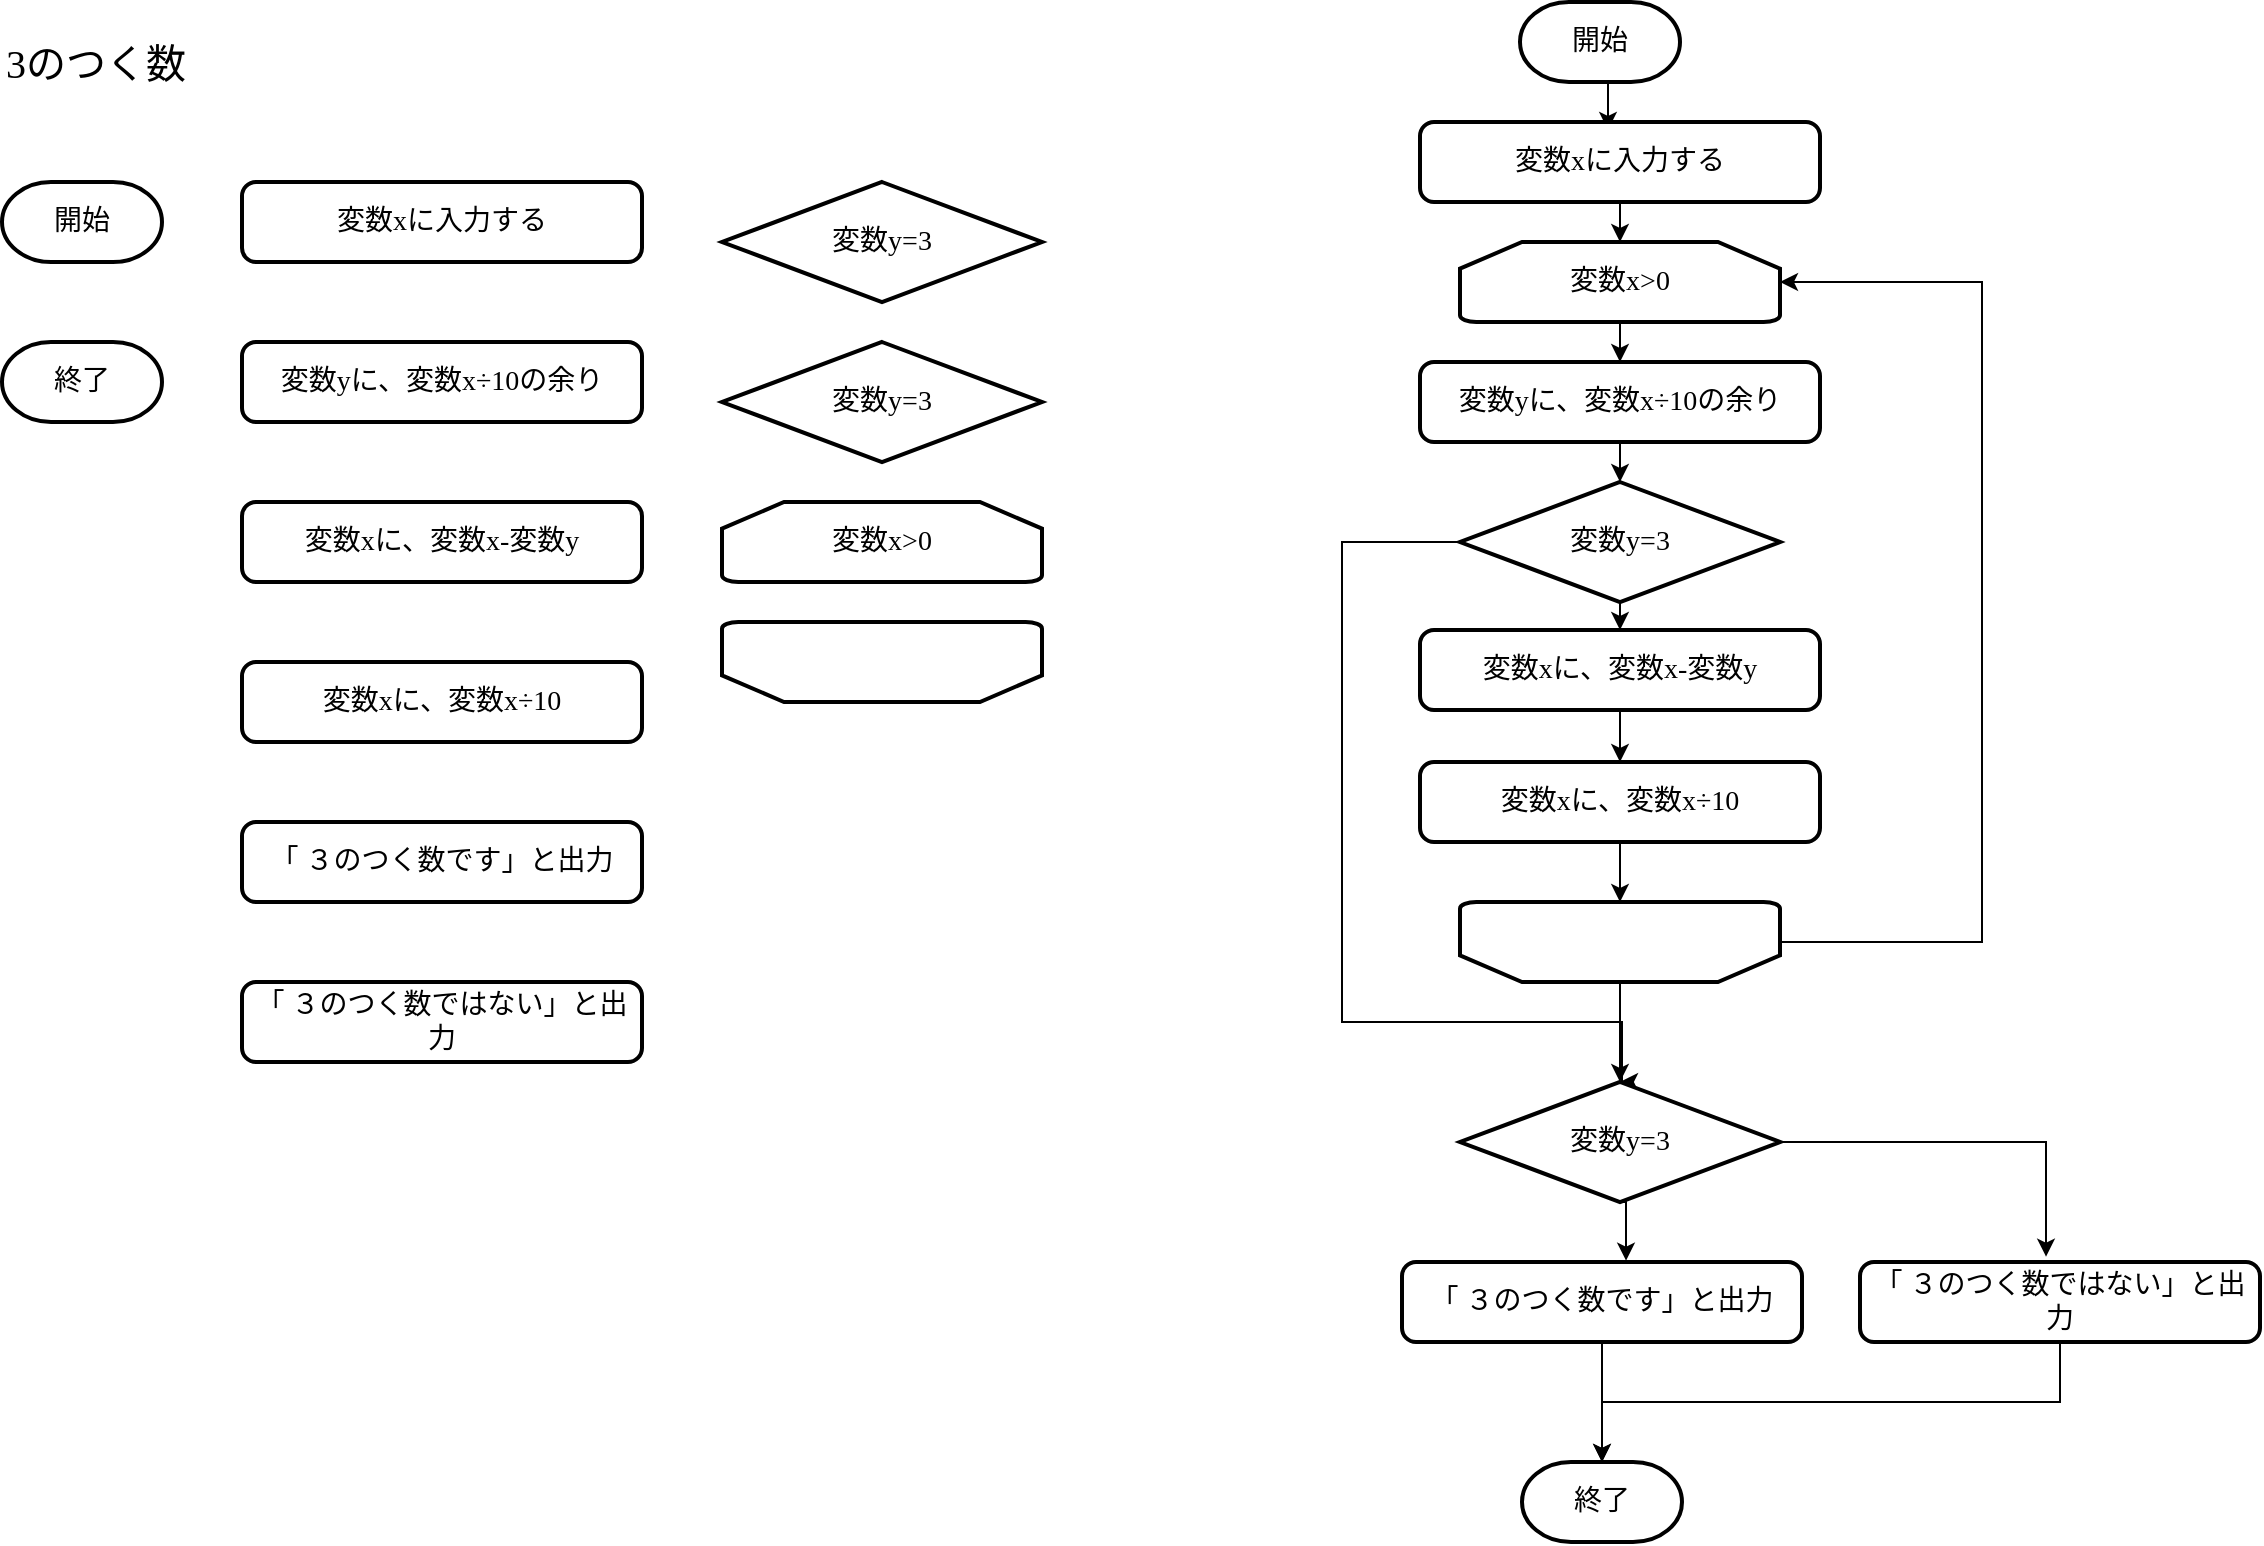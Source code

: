 <mxfile version="21.3.7" type="device">
  <diagram name="ページ1" id="D5p3RVC4t98DR3PqROP9">
    <mxGraphModel dx="1178" dy="786" grid="1" gridSize="10" guides="1" tooltips="1" connect="1" arrows="1" fold="1" page="1" pageScale="1" pageWidth="1169" pageHeight="827" math="0" shadow="0">
      <root>
        <mxCell id="0" />
        <mxCell id="1" parent="0" />
        <mxCell id="StKes1Bay4Hae8yV6QAt-1" value="開始" style="strokeWidth=2;html=1;shape=mxgraph.flowchart.terminator;whiteSpace=wrap;fontSize=14;fontFamily=BIZ UDPGothic;" parent="1" vertex="1">
          <mxGeometry x="40" y="120" width="80" height="40" as="geometry" />
        </mxCell>
        <mxCell id="StKes1Bay4Hae8yV6QAt-2" value="終了" style="strokeWidth=2;html=1;shape=mxgraph.flowchart.terminator;whiteSpace=wrap;fontSize=14;fontFamily=BIZ UDPGothic;" parent="1" vertex="1">
          <mxGeometry x="40" y="200" width="80" height="40" as="geometry" />
        </mxCell>
        <mxCell id="StKes1Bay4Hae8yV6QAt-3" value="&lt;div style=&quot;font-size: 14px;&quot;&gt;変数xに入力する&lt;/div&gt;" style="rounded=1;whiteSpace=wrap;html=1;absoluteArcSize=1;arcSize=14;strokeWidth=2;fontSize=14;fontFamily=BIZ UDPGothic;" parent="1" vertex="1">
          <mxGeometry x="160" y="120" width="200" height="40" as="geometry" />
        </mxCell>
        <mxCell id="9aM1dBj8owvEj4xOFZrg-10" value="3のつく数" style="text;html=1;strokeColor=none;fillColor=none;align=left;verticalAlign=middle;whiteSpace=wrap;rounded=0;fontSize=20;fontFamily=BIZ UDPGothic;" parent="1" vertex="1">
          <mxGeometry x="40" y="40" width="480" height="40" as="geometry" />
        </mxCell>
        <mxCell id="D7fSjAbkDVPHjdvhgrvn-4" value="&lt;div style=&quot;font-size: 14px;&quot;&gt;変数x&amp;gt;0&lt;/div&gt;" style="strokeWidth=2;html=1;shape=mxgraph.flowchart.loop_limit;whiteSpace=wrap;fontSize=14;fontFamily=BIZ UDPGothic;" vertex="1" parent="1">
          <mxGeometry x="400" y="280" width="160" height="40" as="geometry" />
        </mxCell>
        <mxCell id="D7fSjAbkDVPHjdvhgrvn-5" value="" style="strokeWidth=2;html=1;shape=mxgraph.flowchart.loop_limit;whiteSpace=wrap;direction=west;fontSize=14;fontFamily=BIZ UDPGothic;" vertex="1" parent="1">
          <mxGeometry x="400" y="340" width="160" height="40" as="geometry" />
        </mxCell>
        <mxCell id="D7fSjAbkDVPHjdvhgrvn-6" value="&lt;div style=&quot;font-size: 14px;&quot;&gt;変数y=3&lt;/div&gt;" style="strokeWidth=2;html=1;shape=mxgraph.flowchart.decision;whiteSpace=wrap;fontSize=14;fontFamily=BIZ UDPGothic;" vertex="1" parent="1">
          <mxGeometry x="400" y="120" width="160" height="60" as="geometry" />
        </mxCell>
        <mxCell id="D7fSjAbkDVPHjdvhgrvn-7" value="&lt;div style=&quot;font-size: 14px;&quot;&gt;&lt;div&gt;変数yに、変数x÷10の余り&lt;/div&gt;&lt;/div&gt;" style="rounded=1;whiteSpace=wrap;html=1;absoluteArcSize=1;arcSize=14;strokeWidth=2;fontSize=14;fontFamily=BIZ UDPGothic;" vertex="1" parent="1">
          <mxGeometry x="160" y="200" width="200" height="40" as="geometry" />
        </mxCell>
        <mxCell id="D7fSjAbkDVPHjdvhgrvn-8" value="&lt;div style=&quot;font-size: 14px;&quot;&gt;&lt;div&gt;変数xに、変数x-変数y&lt;/div&gt;&lt;/div&gt;" style="rounded=1;whiteSpace=wrap;html=1;absoluteArcSize=1;arcSize=14;strokeWidth=2;fontSize=14;fontFamily=BIZ UDPGothic;" vertex="1" parent="1">
          <mxGeometry x="160" y="280" width="200" height="40" as="geometry" />
        </mxCell>
        <mxCell id="D7fSjAbkDVPHjdvhgrvn-9" value="&lt;div style=&quot;font-size: 14px;&quot;&gt;&lt;div&gt;変数xに、変数x÷10&lt;/div&gt;&lt;/div&gt;" style="rounded=1;whiteSpace=wrap;html=1;absoluteArcSize=1;arcSize=14;strokeWidth=2;fontSize=14;fontFamily=BIZ UDPGothic;" vertex="1" parent="1">
          <mxGeometry x="160" y="360" width="200" height="40" as="geometry" />
        </mxCell>
        <mxCell id="D7fSjAbkDVPHjdvhgrvn-10" value="&lt;div style=&quot;&quot;&gt;&lt;div style=&quot;&quot;&gt;「 ３のつく数です」と出力&lt;/div&gt;&lt;/div&gt;" style="rounded=1;whiteSpace=wrap;html=1;absoluteArcSize=1;arcSize=14;strokeWidth=2;fontSize=14;fontFamily=BIZ UDPGothic;" vertex="1" parent="1">
          <mxGeometry x="160" y="440" width="200" height="40" as="geometry" />
        </mxCell>
        <mxCell id="D7fSjAbkDVPHjdvhgrvn-11" value="&lt;div style=&quot;&quot;&gt;&lt;div style=&quot;&quot;&gt;「 ３のつく数ではない」と出力&lt;/div&gt;&lt;/div&gt;" style="rounded=1;whiteSpace=wrap;html=1;absoluteArcSize=1;arcSize=14;strokeWidth=2;fontSize=14;fontFamily=BIZ UDPGothic;" vertex="1" parent="1">
          <mxGeometry x="160" y="520" width="200" height="40" as="geometry" />
        </mxCell>
        <mxCell id="D7fSjAbkDVPHjdvhgrvn-25" style="edgeStyle=orthogonalEdgeStyle;rounded=0;orthogonalLoop=1;jettySize=auto;html=1;exitX=0.5;exitY=1;exitDx=0;exitDy=0;exitPerimeter=0;entryX=0.47;entryY=0.1;entryDx=0;entryDy=0;entryPerimeter=0;" edge="1" parent="1" source="D7fSjAbkDVPHjdvhgrvn-12" target="D7fSjAbkDVPHjdvhgrvn-14">
          <mxGeometry relative="1" as="geometry" />
        </mxCell>
        <mxCell id="D7fSjAbkDVPHjdvhgrvn-12" value="開始" style="strokeWidth=2;html=1;shape=mxgraph.flowchart.terminator;whiteSpace=wrap;fontSize=14;fontFamily=BIZ UDPGothic;" vertex="1" parent="1">
          <mxGeometry x="799" y="30" width="80" height="40" as="geometry" />
        </mxCell>
        <mxCell id="D7fSjAbkDVPHjdvhgrvn-13" value="終了" style="strokeWidth=2;html=1;shape=mxgraph.flowchart.terminator;whiteSpace=wrap;fontSize=14;fontFamily=BIZ UDPGothic;" vertex="1" parent="1">
          <mxGeometry x="800" y="760" width="80" height="40" as="geometry" />
        </mxCell>
        <mxCell id="D7fSjAbkDVPHjdvhgrvn-26" style="edgeStyle=orthogonalEdgeStyle;rounded=0;orthogonalLoop=1;jettySize=auto;html=1;exitX=0.5;exitY=1;exitDx=0;exitDy=0;entryX=0.5;entryY=0;entryDx=0;entryDy=0;entryPerimeter=0;" edge="1" parent="1" source="D7fSjAbkDVPHjdvhgrvn-14" target="D7fSjAbkDVPHjdvhgrvn-15">
          <mxGeometry relative="1" as="geometry" />
        </mxCell>
        <mxCell id="D7fSjAbkDVPHjdvhgrvn-14" value="&lt;div style=&quot;font-size: 14px;&quot;&gt;変数xに入力する&lt;/div&gt;" style="rounded=1;whiteSpace=wrap;html=1;absoluteArcSize=1;arcSize=14;strokeWidth=2;fontSize=14;fontFamily=BIZ UDPGothic;" vertex="1" parent="1">
          <mxGeometry x="749" y="90" width="200" height="40" as="geometry" />
        </mxCell>
        <mxCell id="D7fSjAbkDVPHjdvhgrvn-27" style="edgeStyle=orthogonalEdgeStyle;rounded=0;orthogonalLoop=1;jettySize=auto;html=1;exitX=0.5;exitY=1;exitDx=0;exitDy=0;exitPerimeter=0;entryX=0.5;entryY=0;entryDx=0;entryDy=0;" edge="1" parent="1" source="D7fSjAbkDVPHjdvhgrvn-15" target="D7fSjAbkDVPHjdvhgrvn-18">
          <mxGeometry relative="1" as="geometry" />
        </mxCell>
        <mxCell id="D7fSjAbkDVPHjdvhgrvn-15" value="&lt;div style=&quot;font-size: 14px;&quot;&gt;変数x&amp;gt;0&lt;/div&gt;" style="strokeWidth=2;html=1;shape=mxgraph.flowchart.loop_limit;whiteSpace=wrap;fontSize=14;fontFamily=BIZ UDPGothic;" vertex="1" parent="1">
          <mxGeometry x="769" y="150" width="160" height="40" as="geometry" />
        </mxCell>
        <mxCell id="D7fSjAbkDVPHjdvhgrvn-32" style="edgeStyle=orthogonalEdgeStyle;rounded=0;orthogonalLoop=1;jettySize=auto;html=1;exitX=0.5;exitY=0;exitDx=0;exitDy=0;exitPerimeter=0;entryX=0.5;entryY=0;entryDx=0;entryDy=0;entryPerimeter=0;" edge="1" parent="1" source="D7fSjAbkDVPHjdvhgrvn-16" target="D7fSjAbkDVPHjdvhgrvn-24">
          <mxGeometry relative="1" as="geometry" />
        </mxCell>
        <mxCell id="D7fSjAbkDVPHjdvhgrvn-37" style="edgeStyle=orthogonalEdgeStyle;rounded=0;orthogonalLoop=1;jettySize=auto;html=1;exitX=0;exitY=0.5;exitDx=0;exitDy=0;exitPerimeter=0;entryX=1;entryY=0.5;entryDx=0;entryDy=0;entryPerimeter=0;" edge="1" parent="1" source="D7fSjAbkDVPHjdvhgrvn-16" target="D7fSjAbkDVPHjdvhgrvn-15">
          <mxGeometry relative="1" as="geometry">
            <Array as="points">
              <mxPoint x="1030" y="500" />
              <mxPoint x="1030" y="170" />
            </Array>
          </mxGeometry>
        </mxCell>
        <mxCell id="D7fSjAbkDVPHjdvhgrvn-16" value="" style="strokeWidth=2;html=1;shape=mxgraph.flowchart.loop_limit;whiteSpace=wrap;direction=west;fontSize=14;fontFamily=BIZ UDPGothic;" vertex="1" parent="1">
          <mxGeometry x="769" y="480" width="160" height="40" as="geometry" />
        </mxCell>
        <mxCell id="D7fSjAbkDVPHjdvhgrvn-29" style="edgeStyle=orthogonalEdgeStyle;rounded=0;orthogonalLoop=1;jettySize=auto;html=1;exitX=0.5;exitY=1;exitDx=0;exitDy=0;exitPerimeter=0;entryX=0.5;entryY=0;entryDx=0;entryDy=0;" edge="1" parent="1" source="D7fSjAbkDVPHjdvhgrvn-17" target="D7fSjAbkDVPHjdvhgrvn-19">
          <mxGeometry relative="1" as="geometry" />
        </mxCell>
        <mxCell id="D7fSjAbkDVPHjdvhgrvn-38" style="edgeStyle=orthogonalEdgeStyle;rounded=0;orthogonalLoop=1;jettySize=auto;html=1;exitX=0;exitY=0.5;exitDx=0;exitDy=0;exitPerimeter=0;entryX=0.5;entryY=0;entryDx=0;entryDy=0;entryPerimeter=0;" edge="1" parent="1" source="D7fSjAbkDVPHjdvhgrvn-17" target="D7fSjAbkDVPHjdvhgrvn-24">
          <mxGeometry relative="1" as="geometry">
            <mxPoint x="850" y="550" as="targetPoint" />
            <Array as="points">
              <mxPoint x="710" y="300" />
              <mxPoint x="710" y="540" />
              <mxPoint x="850" y="540" />
            </Array>
          </mxGeometry>
        </mxCell>
        <mxCell id="D7fSjAbkDVPHjdvhgrvn-17" value="&lt;div style=&quot;font-size: 14px;&quot;&gt;変数y=3&lt;/div&gt;" style="strokeWidth=2;html=1;shape=mxgraph.flowchart.decision;whiteSpace=wrap;fontSize=14;fontFamily=BIZ UDPGothic;" vertex="1" parent="1">
          <mxGeometry x="769" y="270" width="160" height="60" as="geometry" />
        </mxCell>
        <mxCell id="D7fSjAbkDVPHjdvhgrvn-28" style="edgeStyle=orthogonalEdgeStyle;rounded=0;orthogonalLoop=1;jettySize=auto;html=1;exitX=0.5;exitY=1;exitDx=0;exitDy=0;entryX=0.5;entryY=0;entryDx=0;entryDy=0;entryPerimeter=0;" edge="1" parent="1" source="D7fSjAbkDVPHjdvhgrvn-18" target="D7fSjAbkDVPHjdvhgrvn-17">
          <mxGeometry relative="1" as="geometry" />
        </mxCell>
        <mxCell id="D7fSjAbkDVPHjdvhgrvn-18" value="&lt;div style=&quot;font-size: 14px;&quot;&gt;&lt;div&gt;変数yに、変数x÷10の余り&lt;/div&gt;&lt;/div&gt;" style="rounded=1;whiteSpace=wrap;html=1;absoluteArcSize=1;arcSize=14;strokeWidth=2;fontSize=14;fontFamily=BIZ UDPGothic;" vertex="1" parent="1">
          <mxGeometry x="749" y="210" width="200" height="40" as="geometry" />
        </mxCell>
        <mxCell id="D7fSjAbkDVPHjdvhgrvn-30" style="edgeStyle=orthogonalEdgeStyle;rounded=0;orthogonalLoop=1;jettySize=auto;html=1;exitX=0.5;exitY=1;exitDx=0;exitDy=0;entryX=0.5;entryY=0;entryDx=0;entryDy=0;" edge="1" parent="1" source="D7fSjAbkDVPHjdvhgrvn-19" target="D7fSjAbkDVPHjdvhgrvn-20">
          <mxGeometry relative="1" as="geometry" />
        </mxCell>
        <mxCell id="D7fSjAbkDVPHjdvhgrvn-19" value="&lt;div style=&quot;font-size: 14px;&quot;&gt;&lt;div&gt;変数xに、変数x-変数y&lt;/div&gt;&lt;/div&gt;" style="rounded=1;whiteSpace=wrap;html=1;absoluteArcSize=1;arcSize=14;strokeWidth=2;fontSize=14;fontFamily=BIZ UDPGothic;" vertex="1" parent="1">
          <mxGeometry x="749" y="344" width="200" height="40" as="geometry" />
        </mxCell>
        <mxCell id="D7fSjAbkDVPHjdvhgrvn-31" value="" style="edgeStyle=orthogonalEdgeStyle;rounded=0;orthogonalLoop=1;jettySize=auto;html=1;entryX=0.5;entryY=1;entryDx=0;entryDy=0;entryPerimeter=0;" edge="1" parent="1" source="D7fSjAbkDVPHjdvhgrvn-20" target="D7fSjAbkDVPHjdvhgrvn-16">
          <mxGeometry relative="1" as="geometry">
            <mxPoint x="989" y="480" as="targetPoint" />
          </mxGeometry>
        </mxCell>
        <mxCell id="D7fSjAbkDVPHjdvhgrvn-20" value="&lt;div style=&quot;font-size: 14px;&quot;&gt;&lt;div&gt;変数xに、変数x÷10&lt;/div&gt;&lt;/div&gt;" style="rounded=1;whiteSpace=wrap;html=1;absoluteArcSize=1;arcSize=14;strokeWidth=2;fontSize=14;fontFamily=BIZ UDPGothic;" vertex="1" parent="1">
          <mxGeometry x="749" y="410" width="200" height="40" as="geometry" />
        </mxCell>
        <mxCell id="D7fSjAbkDVPHjdvhgrvn-35" style="edgeStyle=orthogonalEdgeStyle;rounded=0;orthogonalLoop=1;jettySize=auto;html=1;exitX=0.5;exitY=1;exitDx=0;exitDy=0;entryX=0.5;entryY=0;entryDx=0;entryDy=0;entryPerimeter=0;" edge="1" parent="1" source="D7fSjAbkDVPHjdvhgrvn-21" target="D7fSjAbkDVPHjdvhgrvn-13">
          <mxGeometry relative="1" as="geometry" />
        </mxCell>
        <mxCell id="D7fSjAbkDVPHjdvhgrvn-21" value="&lt;div style=&quot;&quot;&gt;&lt;div style=&quot;&quot;&gt;「 ３のつく数です」と出力&lt;/div&gt;&lt;/div&gt;" style="rounded=1;whiteSpace=wrap;html=1;absoluteArcSize=1;arcSize=14;strokeWidth=2;fontSize=14;fontFamily=BIZ UDPGothic;" vertex="1" parent="1">
          <mxGeometry x="740" y="660" width="200" height="40" as="geometry" />
        </mxCell>
        <mxCell id="D7fSjAbkDVPHjdvhgrvn-36" style="edgeStyle=orthogonalEdgeStyle;rounded=0;orthogonalLoop=1;jettySize=auto;html=1;exitX=0.5;exitY=1;exitDx=0;exitDy=0;entryX=0.5;entryY=0;entryDx=0;entryDy=0;entryPerimeter=0;" edge="1" parent="1" source="D7fSjAbkDVPHjdvhgrvn-22" target="D7fSjAbkDVPHjdvhgrvn-13">
          <mxGeometry relative="1" as="geometry">
            <mxPoint x="850" y="740" as="targetPoint" />
          </mxGeometry>
        </mxCell>
        <mxCell id="D7fSjAbkDVPHjdvhgrvn-22" value="&lt;div style=&quot;&quot;&gt;&lt;div style=&quot;&quot;&gt;「 ３のつく数ではない」と出力&lt;/div&gt;&lt;/div&gt;" style="rounded=1;whiteSpace=wrap;html=1;absoluteArcSize=1;arcSize=14;strokeWidth=2;fontSize=14;fontFamily=BIZ UDPGothic;" vertex="1" parent="1">
          <mxGeometry x="969" y="660" width="200" height="40" as="geometry" />
        </mxCell>
        <mxCell id="D7fSjAbkDVPHjdvhgrvn-33" style="edgeStyle=orthogonalEdgeStyle;rounded=0;orthogonalLoop=1;jettySize=auto;html=1;exitX=0.5;exitY=1;exitDx=0;exitDy=0;exitPerimeter=0;entryX=0.56;entryY=-0.017;entryDx=0;entryDy=0;entryPerimeter=0;" edge="1" parent="1" source="D7fSjAbkDVPHjdvhgrvn-24" target="D7fSjAbkDVPHjdvhgrvn-21">
          <mxGeometry relative="1" as="geometry" />
        </mxCell>
        <mxCell id="D7fSjAbkDVPHjdvhgrvn-34" style="edgeStyle=orthogonalEdgeStyle;rounded=0;orthogonalLoop=1;jettySize=auto;html=1;exitX=1;exitY=0.5;exitDx=0;exitDy=0;exitPerimeter=0;entryX=0.465;entryY=-0.067;entryDx=0;entryDy=0;entryPerimeter=0;" edge="1" parent="1" source="D7fSjAbkDVPHjdvhgrvn-24" target="D7fSjAbkDVPHjdvhgrvn-22">
          <mxGeometry relative="1" as="geometry" />
        </mxCell>
        <mxCell id="D7fSjAbkDVPHjdvhgrvn-24" value="&lt;div style=&quot;font-size: 14px;&quot;&gt;変数y=3&lt;/div&gt;" style="strokeWidth=2;html=1;shape=mxgraph.flowchart.decision;whiteSpace=wrap;fontSize=14;fontFamily=BIZ UDPGothic;" vertex="1" parent="1">
          <mxGeometry x="769" y="570" width="160" height="60" as="geometry" />
        </mxCell>
        <mxCell id="D7fSjAbkDVPHjdvhgrvn-39" value="&lt;div style=&quot;font-size: 14px;&quot;&gt;変数y=3&lt;/div&gt;" style="strokeWidth=2;html=1;shape=mxgraph.flowchart.decision;whiteSpace=wrap;fontSize=14;fontFamily=BIZ UDPGothic;" vertex="1" parent="1">
          <mxGeometry x="400" y="200" width="160" height="60" as="geometry" />
        </mxCell>
      </root>
    </mxGraphModel>
  </diagram>
</mxfile>
